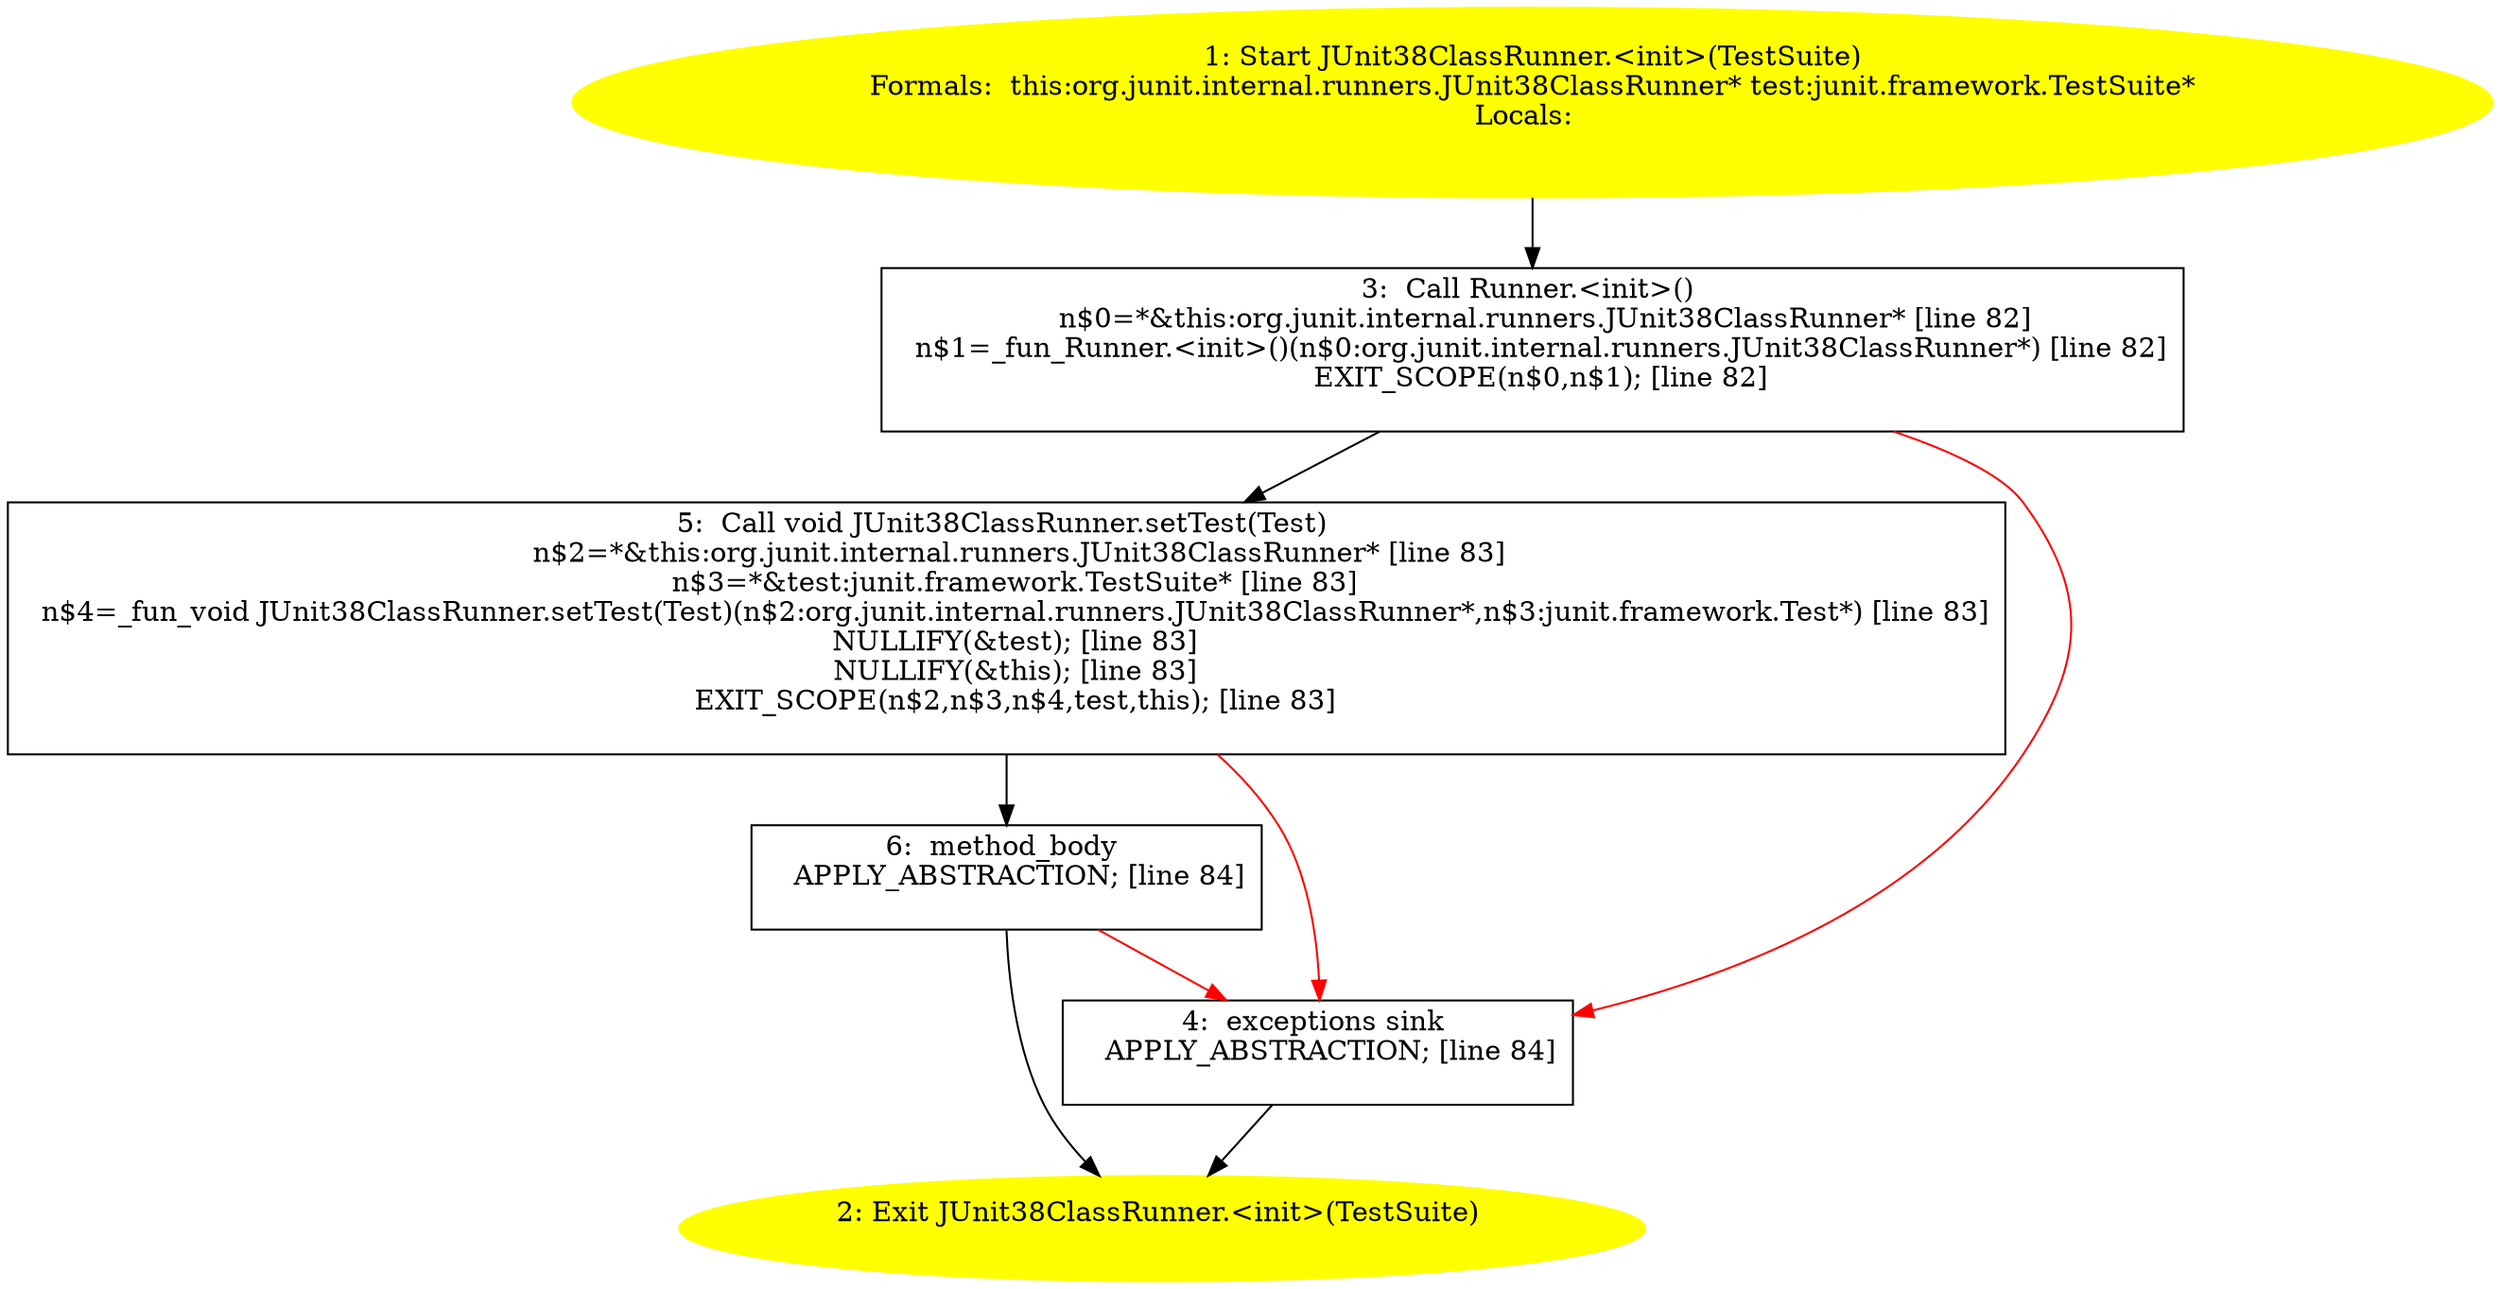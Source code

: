 /* @generated */
digraph cfg {
"org.junit.internal.runners.JUnit38ClassRunner.<init>(junit.framework.TestSuite).7bbc2365ae39e54096acad9f532b4115_1" [label="1: Start JUnit38ClassRunner.<init>(TestSuite)\nFormals:  this:org.junit.internal.runners.JUnit38ClassRunner* test:junit.framework.TestSuite*\nLocals:  \n  " color=yellow style=filled]
	

	 "org.junit.internal.runners.JUnit38ClassRunner.<init>(junit.framework.TestSuite).7bbc2365ae39e54096acad9f532b4115_1" -> "org.junit.internal.runners.JUnit38ClassRunner.<init>(junit.framework.TestSuite).7bbc2365ae39e54096acad9f532b4115_3" ;
"org.junit.internal.runners.JUnit38ClassRunner.<init>(junit.framework.TestSuite).7bbc2365ae39e54096acad9f532b4115_2" [label="2: Exit JUnit38ClassRunner.<init>(TestSuite) \n  " color=yellow style=filled]
	

"org.junit.internal.runners.JUnit38ClassRunner.<init>(junit.framework.TestSuite).7bbc2365ae39e54096acad9f532b4115_3" [label="3:  Call Runner.<init>() \n   n$0=*&this:org.junit.internal.runners.JUnit38ClassRunner* [line 82]\n  n$1=_fun_Runner.<init>()(n$0:org.junit.internal.runners.JUnit38ClassRunner*) [line 82]\n  EXIT_SCOPE(n$0,n$1); [line 82]\n " shape="box"]
	

	 "org.junit.internal.runners.JUnit38ClassRunner.<init>(junit.framework.TestSuite).7bbc2365ae39e54096acad9f532b4115_3" -> "org.junit.internal.runners.JUnit38ClassRunner.<init>(junit.framework.TestSuite).7bbc2365ae39e54096acad9f532b4115_5" ;
	 "org.junit.internal.runners.JUnit38ClassRunner.<init>(junit.framework.TestSuite).7bbc2365ae39e54096acad9f532b4115_3" -> "org.junit.internal.runners.JUnit38ClassRunner.<init>(junit.framework.TestSuite).7bbc2365ae39e54096acad9f532b4115_4" [color="red" ];
"org.junit.internal.runners.JUnit38ClassRunner.<init>(junit.framework.TestSuite).7bbc2365ae39e54096acad9f532b4115_4" [label="4:  exceptions sink \n   APPLY_ABSTRACTION; [line 84]\n " shape="box"]
	

	 "org.junit.internal.runners.JUnit38ClassRunner.<init>(junit.framework.TestSuite).7bbc2365ae39e54096acad9f532b4115_4" -> "org.junit.internal.runners.JUnit38ClassRunner.<init>(junit.framework.TestSuite).7bbc2365ae39e54096acad9f532b4115_2" ;
"org.junit.internal.runners.JUnit38ClassRunner.<init>(junit.framework.TestSuite).7bbc2365ae39e54096acad9f532b4115_5" [label="5:  Call void JUnit38ClassRunner.setTest(Test) \n   n$2=*&this:org.junit.internal.runners.JUnit38ClassRunner* [line 83]\n  n$3=*&test:junit.framework.TestSuite* [line 83]\n  n$4=_fun_void JUnit38ClassRunner.setTest(Test)(n$2:org.junit.internal.runners.JUnit38ClassRunner*,n$3:junit.framework.Test*) [line 83]\n  NULLIFY(&test); [line 83]\n  NULLIFY(&this); [line 83]\n  EXIT_SCOPE(n$2,n$3,n$4,test,this); [line 83]\n " shape="box"]
	

	 "org.junit.internal.runners.JUnit38ClassRunner.<init>(junit.framework.TestSuite).7bbc2365ae39e54096acad9f532b4115_5" -> "org.junit.internal.runners.JUnit38ClassRunner.<init>(junit.framework.TestSuite).7bbc2365ae39e54096acad9f532b4115_6" ;
	 "org.junit.internal.runners.JUnit38ClassRunner.<init>(junit.framework.TestSuite).7bbc2365ae39e54096acad9f532b4115_5" -> "org.junit.internal.runners.JUnit38ClassRunner.<init>(junit.framework.TestSuite).7bbc2365ae39e54096acad9f532b4115_4" [color="red" ];
"org.junit.internal.runners.JUnit38ClassRunner.<init>(junit.framework.TestSuite).7bbc2365ae39e54096acad9f532b4115_6" [label="6:  method_body \n   APPLY_ABSTRACTION; [line 84]\n " shape="box"]
	

	 "org.junit.internal.runners.JUnit38ClassRunner.<init>(junit.framework.TestSuite).7bbc2365ae39e54096acad9f532b4115_6" -> "org.junit.internal.runners.JUnit38ClassRunner.<init>(junit.framework.TestSuite).7bbc2365ae39e54096acad9f532b4115_2" ;
	 "org.junit.internal.runners.JUnit38ClassRunner.<init>(junit.framework.TestSuite).7bbc2365ae39e54096acad9f532b4115_6" -> "org.junit.internal.runners.JUnit38ClassRunner.<init>(junit.framework.TestSuite).7bbc2365ae39e54096acad9f532b4115_4" [color="red" ];
}
